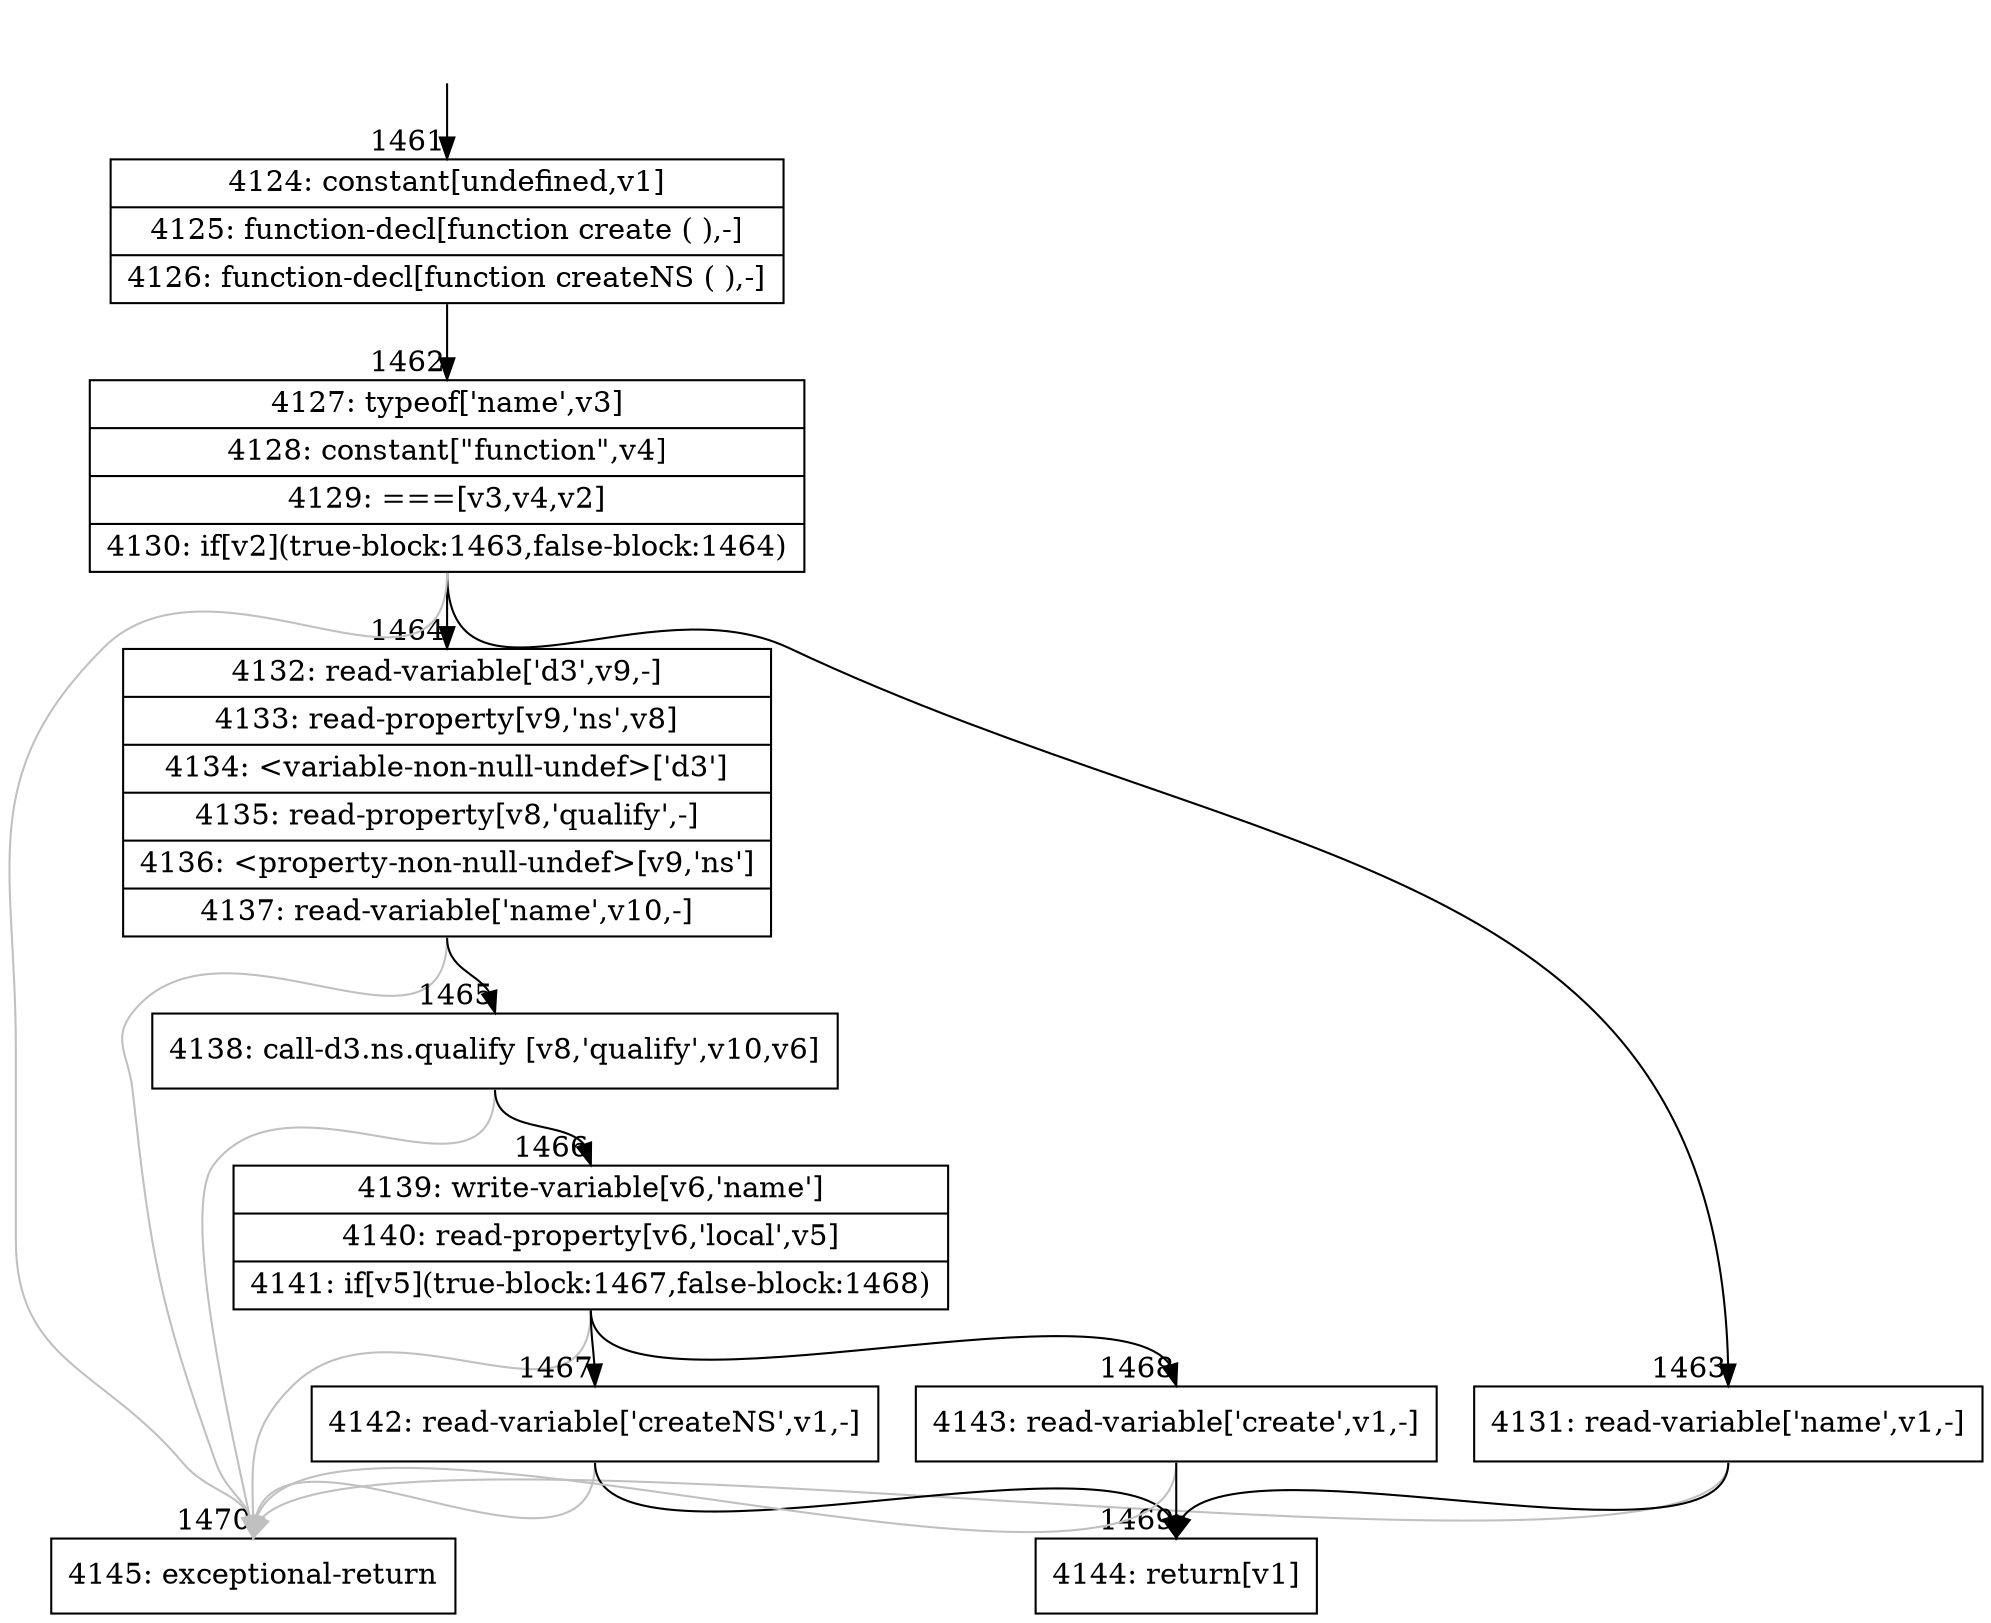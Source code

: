 digraph {
rankdir="TD"
BB_entry144[shape=none,label=""];
BB_entry144 -> BB1461 [tailport=s, headport=n, headlabel="    1461"]
BB1461 [shape=record label="{4124: constant[undefined,v1]|4125: function-decl[function create ( ),-]|4126: function-decl[function createNS ( ),-]}" ] 
BB1461 -> BB1462 [tailport=s, headport=n, headlabel="      1462"]
BB1462 [shape=record label="{4127: typeof['name',v3]|4128: constant[\"function\",v4]|4129: ===[v3,v4,v2]|4130: if[v2](true-block:1463,false-block:1464)}" ] 
BB1462 -> BB1463 [tailport=s, headport=n, headlabel="      1463"]
BB1462 -> BB1464 [tailport=s, headport=n, headlabel="      1464"]
BB1462 -> BB1470 [tailport=s, headport=n, color=gray, headlabel="      1470"]
BB1463 [shape=record label="{4131: read-variable['name',v1,-]}" ] 
BB1463 -> BB1469 [tailport=s, headport=n, headlabel="      1469"]
BB1463 -> BB1470 [tailport=s, headport=n, color=gray]
BB1464 [shape=record label="{4132: read-variable['d3',v9,-]|4133: read-property[v9,'ns',v8]|4134: \<variable-non-null-undef\>['d3']|4135: read-property[v8,'qualify',-]|4136: \<property-non-null-undef\>[v9,'ns']|4137: read-variable['name',v10,-]}" ] 
BB1464 -> BB1465 [tailport=s, headport=n, headlabel="      1465"]
BB1464 -> BB1470 [tailport=s, headport=n, color=gray]
BB1465 [shape=record label="{4138: call-d3.ns.qualify [v8,'qualify',v10,v6]}" ] 
BB1465 -> BB1466 [tailport=s, headport=n, headlabel="      1466"]
BB1465 -> BB1470 [tailport=s, headport=n, color=gray]
BB1466 [shape=record label="{4139: write-variable[v6,'name']|4140: read-property[v6,'local',v5]|4141: if[v5](true-block:1467,false-block:1468)}" ] 
BB1466 -> BB1467 [tailport=s, headport=n, headlabel="      1467"]
BB1466 -> BB1468 [tailport=s, headport=n, headlabel="      1468"]
BB1466 -> BB1470 [tailport=s, headport=n, color=gray]
BB1467 [shape=record label="{4142: read-variable['createNS',v1,-]}" ] 
BB1467 -> BB1469 [tailport=s, headport=n]
BB1467 -> BB1470 [tailport=s, headport=n, color=gray]
BB1468 [shape=record label="{4143: read-variable['create',v1,-]}" ] 
BB1468 -> BB1469 [tailport=s, headport=n]
BB1468 -> BB1470 [tailport=s, headport=n, color=gray]
BB1469 [shape=record label="{4144: return[v1]}" ] 
BB1470 [shape=record label="{4145: exceptional-return}" ] 
//#$~ 816
}
